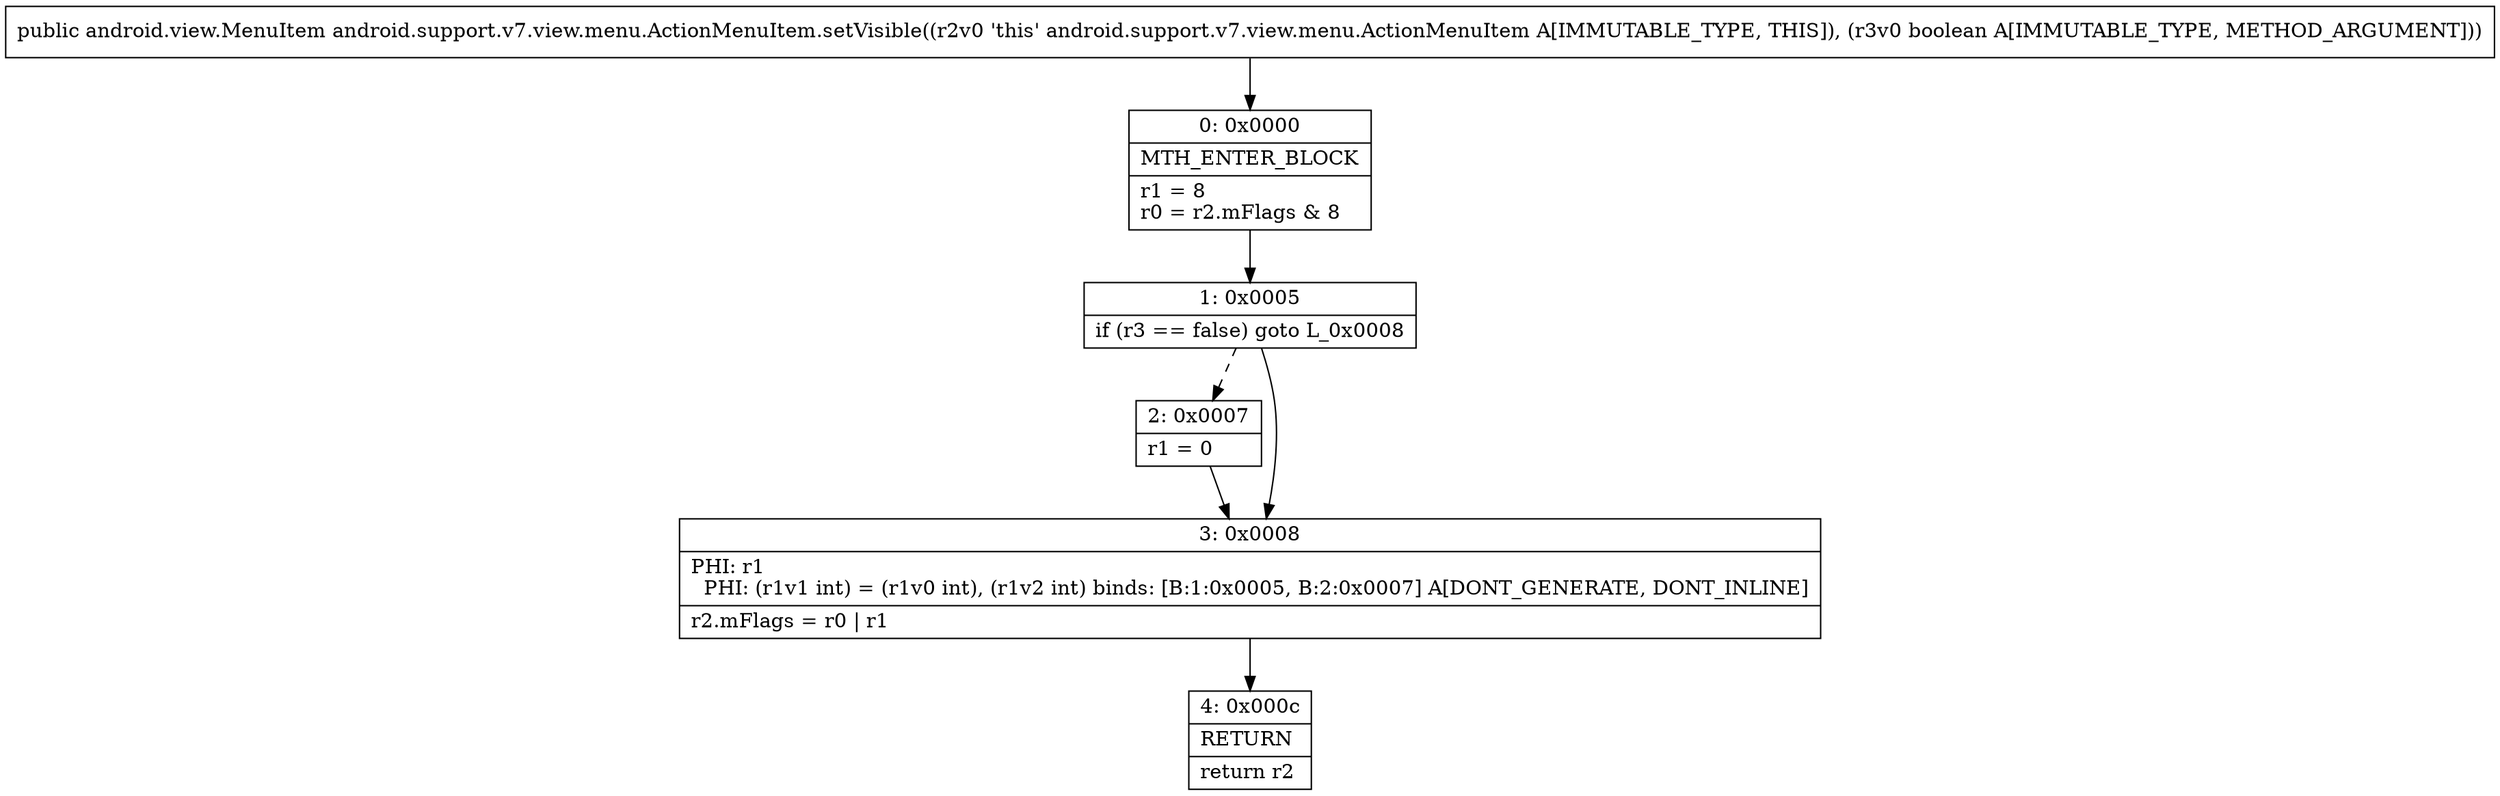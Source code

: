 digraph "CFG forandroid.support.v7.view.menu.ActionMenuItem.setVisible(Z)Landroid\/view\/MenuItem;" {
Node_0 [shape=record,label="{0\:\ 0x0000|MTH_ENTER_BLOCK\l|r1 = 8\lr0 = r2.mFlags & 8\l}"];
Node_1 [shape=record,label="{1\:\ 0x0005|if (r3 == false) goto L_0x0008\l}"];
Node_2 [shape=record,label="{2\:\ 0x0007|r1 = 0\l}"];
Node_3 [shape=record,label="{3\:\ 0x0008|PHI: r1 \l  PHI: (r1v1 int) = (r1v0 int), (r1v2 int) binds: [B:1:0x0005, B:2:0x0007] A[DONT_GENERATE, DONT_INLINE]\l|r2.mFlags = r0 \| r1\l}"];
Node_4 [shape=record,label="{4\:\ 0x000c|RETURN\l|return r2\l}"];
MethodNode[shape=record,label="{public android.view.MenuItem android.support.v7.view.menu.ActionMenuItem.setVisible((r2v0 'this' android.support.v7.view.menu.ActionMenuItem A[IMMUTABLE_TYPE, THIS]), (r3v0 boolean A[IMMUTABLE_TYPE, METHOD_ARGUMENT])) }"];
MethodNode -> Node_0;
Node_0 -> Node_1;
Node_1 -> Node_2[style=dashed];
Node_1 -> Node_3;
Node_2 -> Node_3;
Node_3 -> Node_4;
}

